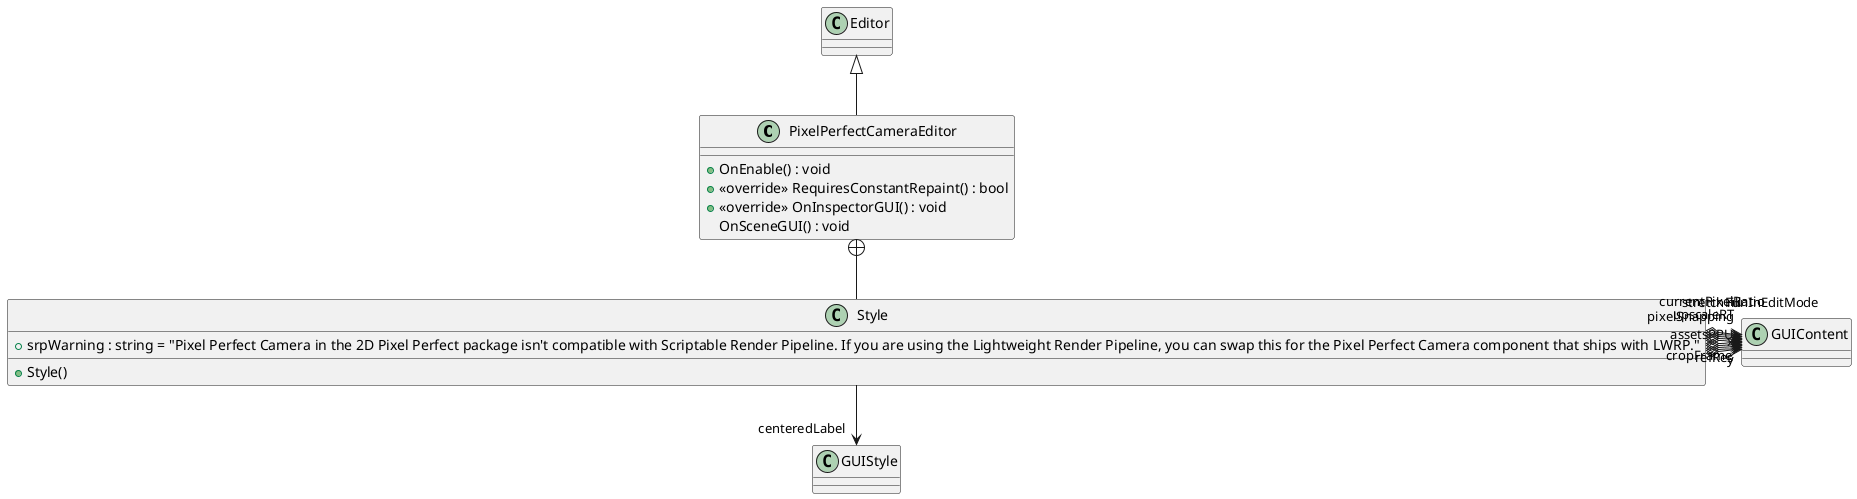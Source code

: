 @startuml
class PixelPerfectCameraEditor {
    + OnEnable() : void
    + <<override>> RequiresConstantRepaint() : bool
    + <<override>> OnInspectorGUI() : void
    OnSceneGUI() : void
}
class Style {
    + srpWarning : string = "Pixel Perfect Camera in the 2D Pixel Perfect package isn't compatible with Scriptable Render Pipeline. If you are using the Lightweight Render Pipeline, you can swap this for the Pixel Perfect Camera component that ships with LWRP."
    + Style()
}
Editor <|-- PixelPerfectCameraEditor
PixelPerfectCameraEditor +-- Style
Style o-> "x" GUIContent
Style o-> "y" GUIContent
Style o-> "assetsPPU" GUIContent
Style o-> "refRes" GUIContent
Style o-> "upscaleRT" GUIContent
Style o-> "pixelSnapping" GUIContent
Style o-> "cropFrame" GUIContent
Style o-> "stretchFill" GUIContent
Style o-> "currentPixelRatio" GUIContent
Style o-> "runInEditMode" GUIContent
Style --> "centeredLabel" GUIStyle
@enduml

